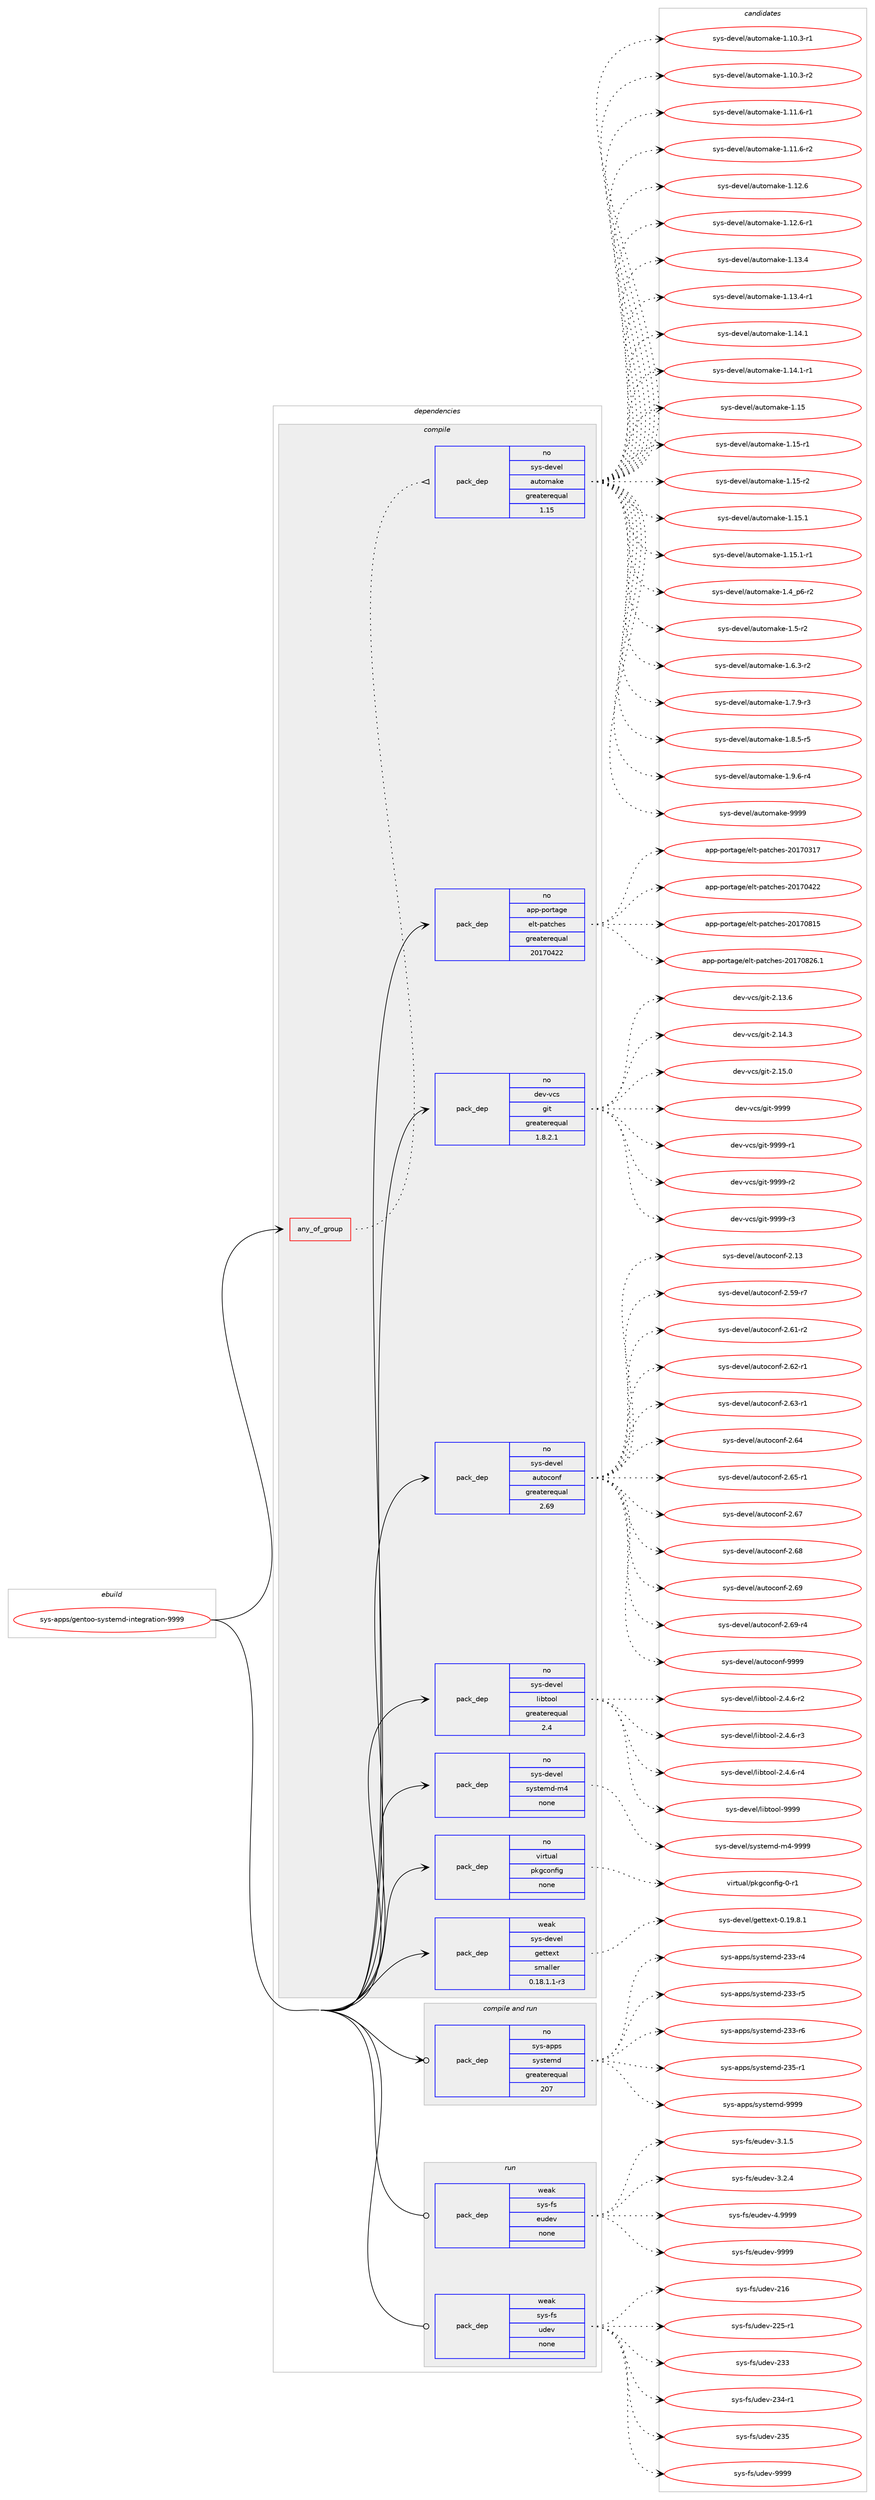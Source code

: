 digraph prolog {

# *************
# Graph options
# *************

newrank=true;
concentrate=true;
compound=true;
graph [rankdir=LR,fontname=Helvetica,fontsize=10,ranksep=1.5];#, ranksep=2.5, nodesep=0.2];
edge  [arrowhead=vee];
node  [fontname=Helvetica,fontsize=10];

# **********
# The ebuild
# **********

subgraph cluster_leftcol {
color=gray;
rank=same;
label=<<i>ebuild</i>>;
id [label="sys-apps/gentoo-systemd-integration-9999", color=red, width=4, href="../sys-apps/gentoo-systemd-integration-9999.svg"];
}

# ****************
# The dependencies
# ****************

subgraph cluster_midcol {
color=gray;
label=<<i>dependencies</i>>;
subgraph cluster_compile {
fillcolor="#eeeeee";
style=filled;
label=<<i>compile</i>>;
subgraph any7835 {
dependency469279 [label=<<TABLE BORDER="0" CELLBORDER="1" CELLSPACING="0" CELLPADDING="4"><TR><TD CELLPADDING="10">any_of_group</TD></TR></TABLE>>, shape=none, color=red];subgraph pack348203 {
dependency469280 [label=<<TABLE BORDER="0" CELLBORDER="1" CELLSPACING="0" CELLPADDING="4" WIDTH="220"><TR><TD ROWSPAN="6" CELLPADDING="30">pack_dep</TD></TR><TR><TD WIDTH="110">no</TD></TR><TR><TD>sys-devel</TD></TR><TR><TD>automake</TD></TR><TR><TD>greaterequal</TD></TR><TR><TD>1.15</TD></TR></TABLE>>, shape=none, color=blue];
}
dependency469279:e -> dependency469280:w [weight=20,style="dotted",arrowhead="oinv"];
}
id:e -> dependency469279:w [weight=20,style="solid",arrowhead="vee"];
subgraph pack348204 {
dependency469281 [label=<<TABLE BORDER="0" CELLBORDER="1" CELLSPACING="0" CELLPADDING="4" WIDTH="220"><TR><TD ROWSPAN="6" CELLPADDING="30">pack_dep</TD></TR><TR><TD WIDTH="110">no</TD></TR><TR><TD>app-portage</TD></TR><TR><TD>elt-patches</TD></TR><TR><TD>greaterequal</TD></TR><TR><TD>20170422</TD></TR></TABLE>>, shape=none, color=blue];
}
id:e -> dependency469281:w [weight=20,style="solid",arrowhead="vee"];
subgraph pack348205 {
dependency469282 [label=<<TABLE BORDER="0" CELLBORDER="1" CELLSPACING="0" CELLPADDING="4" WIDTH="220"><TR><TD ROWSPAN="6" CELLPADDING="30">pack_dep</TD></TR><TR><TD WIDTH="110">no</TD></TR><TR><TD>dev-vcs</TD></TR><TR><TD>git</TD></TR><TR><TD>greaterequal</TD></TR><TR><TD>1.8.2.1</TD></TR></TABLE>>, shape=none, color=blue];
}
id:e -> dependency469282:w [weight=20,style="solid",arrowhead="vee"];
subgraph pack348206 {
dependency469283 [label=<<TABLE BORDER="0" CELLBORDER="1" CELLSPACING="0" CELLPADDING="4" WIDTH="220"><TR><TD ROWSPAN="6" CELLPADDING="30">pack_dep</TD></TR><TR><TD WIDTH="110">no</TD></TR><TR><TD>sys-devel</TD></TR><TR><TD>autoconf</TD></TR><TR><TD>greaterequal</TD></TR><TR><TD>2.69</TD></TR></TABLE>>, shape=none, color=blue];
}
id:e -> dependency469283:w [weight=20,style="solid",arrowhead="vee"];
subgraph pack348207 {
dependency469284 [label=<<TABLE BORDER="0" CELLBORDER="1" CELLSPACING="0" CELLPADDING="4" WIDTH="220"><TR><TD ROWSPAN="6" CELLPADDING="30">pack_dep</TD></TR><TR><TD WIDTH="110">no</TD></TR><TR><TD>sys-devel</TD></TR><TR><TD>libtool</TD></TR><TR><TD>greaterequal</TD></TR><TR><TD>2.4</TD></TR></TABLE>>, shape=none, color=blue];
}
id:e -> dependency469284:w [weight=20,style="solid",arrowhead="vee"];
subgraph pack348208 {
dependency469285 [label=<<TABLE BORDER="0" CELLBORDER="1" CELLSPACING="0" CELLPADDING="4" WIDTH="220"><TR><TD ROWSPAN="6" CELLPADDING="30">pack_dep</TD></TR><TR><TD WIDTH="110">no</TD></TR><TR><TD>sys-devel</TD></TR><TR><TD>systemd-m4</TD></TR><TR><TD>none</TD></TR><TR><TD></TD></TR></TABLE>>, shape=none, color=blue];
}
id:e -> dependency469285:w [weight=20,style="solid",arrowhead="vee"];
subgraph pack348209 {
dependency469286 [label=<<TABLE BORDER="0" CELLBORDER="1" CELLSPACING="0" CELLPADDING="4" WIDTH="220"><TR><TD ROWSPAN="6" CELLPADDING="30">pack_dep</TD></TR><TR><TD WIDTH="110">no</TD></TR><TR><TD>virtual</TD></TR><TR><TD>pkgconfig</TD></TR><TR><TD>none</TD></TR><TR><TD></TD></TR></TABLE>>, shape=none, color=blue];
}
id:e -> dependency469286:w [weight=20,style="solid",arrowhead="vee"];
subgraph pack348210 {
dependency469287 [label=<<TABLE BORDER="0" CELLBORDER="1" CELLSPACING="0" CELLPADDING="4" WIDTH="220"><TR><TD ROWSPAN="6" CELLPADDING="30">pack_dep</TD></TR><TR><TD WIDTH="110">weak</TD></TR><TR><TD>sys-devel</TD></TR><TR><TD>gettext</TD></TR><TR><TD>smaller</TD></TR><TR><TD>0.18.1.1-r3</TD></TR></TABLE>>, shape=none, color=blue];
}
id:e -> dependency469287:w [weight=20,style="solid",arrowhead="vee"];
}
subgraph cluster_compileandrun {
fillcolor="#eeeeee";
style=filled;
label=<<i>compile and run</i>>;
subgraph pack348211 {
dependency469288 [label=<<TABLE BORDER="0" CELLBORDER="1" CELLSPACING="0" CELLPADDING="4" WIDTH="220"><TR><TD ROWSPAN="6" CELLPADDING="30">pack_dep</TD></TR><TR><TD WIDTH="110">no</TD></TR><TR><TD>sys-apps</TD></TR><TR><TD>systemd</TD></TR><TR><TD>greaterequal</TD></TR><TR><TD>207</TD></TR></TABLE>>, shape=none, color=blue];
}
id:e -> dependency469288:w [weight=20,style="solid",arrowhead="odotvee"];
}
subgraph cluster_run {
fillcolor="#eeeeee";
style=filled;
label=<<i>run</i>>;
subgraph pack348212 {
dependency469289 [label=<<TABLE BORDER="0" CELLBORDER="1" CELLSPACING="0" CELLPADDING="4" WIDTH="220"><TR><TD ROWSPAN="6" CELLPADDING="30">pack_dep</TD></TR><TR><TD WIDTH="110">weak</TD></TR><TR><TD>sys-fs</TD></TR><TR><TD>eudev</TD></TR><TR><TD>none</TD></TR><TR><TD></TD></TR></TABLE>>, shape=none, color=blue];
}
id:e -> dependency469289:w [weight=20,style="solid",arrowhead="odot"];
subgraph pack348213 {
dependency469290 [label=<<TABLE BORDER="0" CELLBORDER="1" CELLSPACING="0" CELLPADDING="4" WIDTH="220"><TR><TD ROWSPAN="6" CELLPADDING="30">pack_dep</TD></TR><TR><TD WIDTH="110">weak</TD></TR><TR><TD>sys-fs</TD></TR><TR><TD>udev</TD></TR><TR><TD>none</TD></TR><TR><TD></TD></TR></TABLE>>, shape=none, color=blue];
}
id:e -> dependency469290:w [weight=20,style="solid",arrowhead="odot"];
}
}

# **************
# The candidates
# **************

subgraph cluster_choices {
rank=same;
color=gray;
label=<<i>candidates</i>>;

subgraph choice348203 {
color=black;
nodesep=1;
choice11512111545100101118101108479711711611110997107101454946494846514511449 [label="sys-devel/automake-1.10.3-r1", color=red, width=4,href="../sys-devel/automake-1.10.3-r1.svg"];
choice11512111545100101118101108479711711611110997107101454946494846514511450 [label="sys-devel/automake-1.10.3-r2", color=red, width=4,href="../sys-devel/automake-1.10.3-r2.svg"];
choice11512111545100101118101108479711711611110997107101454946494946544511449 [label="sys-devel/automake-1.11.6-r1", color=red, width=4,href="../sys-devel/automake-1.11.6-r1.svg"];
choice11512111545100101118101108479711711611110997107101454946494946544511450 [label="sys-devel/automake-1.11.6-r2", color=red, width=4,href="../sys-devel/automake-1.11.6-r2.svg"];
choice1151211154510010111810110847971171161111099710710145494649504654 [label="sys-devel/automake-1.12.6", color=red, width=4,href="../sys-devel/automake-1.12.6.svg"];
choice11512111545100101118101108479711711611110997107101454946495046544511449 [label="sys-devel/automake-1.12.6-r1", color=red, width=4,href="../sys-devel/automake-1.12.6-r1.svg"];
choice1151211154510010111810110847971171161111099710710145494649514652 [label="sys-devel/automake-1.13.4", color=red, width=4,href="../sys-devel/automake-1.13.4.svg"];
choice11512111545100101118101108479711711611110997107101454946495146524511449 [label="sys-devel/automake-1.13.4-r1", color=red, width=4,href="../sys-devel/automake-1.13.4-r1.svg"];
choice1151211154510010111810110847971171161111099710710145494649524649 [label="sys-devel/automake-1.14.1", color=red, width=4,href="../sys-devel/automake-1.14.1.svg"];
choice11512111545100101118101108479711711611110997107101454946495246494511449 [label="sys-devel/automake-1.14.1-r1", color=red, width=4,href="../sys-devel/automake-1.14.1-r1.svg"];
choice115121115451001011181011084797117116111109971071014549464953 [label="sys-devel/automake-1.15", color=red, width=4,href="../sys-devel/automake-1.15.svg"];
choice1151211154510010111810110847971171161111099710710145494649534511449 [label="sys-devel/automake-1.15-r1", color=red, width=4,href="../sys-devel/automake-1.15-r1.svg"];
choice1151211154510010111810110847971171161111099710710145494649534511450 [label="sys-devel/automake-1.15-r2", color=red, width=4,href="../sys-devel/automake-1.15-r2.svg"];
choice1151211154510010111810110847971171161111099710710145494649534649 [label="sys-devel/automake-1.15.1", color=red, width=4,href="../sys-devel/automake-1.15.1.svg"];
choice11512111545100101118101108479711711611110997107101454946495346494511449 [label="sys-devel/automake-1.15.1-r1", color=red, width=4,href="../sys-devel/automake-1.15.1-r1.svg"];
choice115121115451001011181011084797117116111109971071014549465295112544511450 [label="sys-devel/automake-1.4_p6-r2", color=red, width=4,href="../sys-devel/automake-1.4_p6-r2.svg"];
choice11512111545100101118101108479711711611110997107101454946534511450 [label="sys-devel/automake-1.5-r2", color=red, width=4,href="../sys-devel/automake-1.5-r2.svg"];
choice115121115451001011181011084797117116111109971071014549465446514511450 [label="sys-devel/automake-1.6.3-r2", color=red, width=4,href="../sys-devel/automake-1.6.3-r2.svg"];
choice115121115451001011181011084797117116111109971071014549465546574511451 [label="sys-devel/automake-1.7.9-r3", color=red, width=4,href="../sys-devel/automake-1.7.9-r3.svg"];
choice115121115451001011181011084797117116111109971071014549465646534511453 [label="sys-devel/automake-1.8.5-r5", color=red, width=4,href="../sys-devel/automake-1.8.5-r5.svg"];
choice115121115451001011181011084797117116111109971071014549465746544511452 [label="sys-devel/automake-1.9.6-r4", color=red, width=4,href="../sys-devel/automake-1.9.6-r4.svg"];
choice115121115451001011181011084797117116111109971071014557575757 [label="sys-devel/automake-9999", color=red, width=4,href="../sys-devel/automake-9999.svg"];
dependency469280:e -> choice11512111545100101118101108479711711611110997107101454946494846514511449:w [style=dotted,weight="100"];
dependency469280:e -> choice11512111545100101118101108479711711611110997107101454946494846514511450:w [style=dotted,weight="100"];
dependency469280:e -> choice11512111545100101118101108479711711611110997107101454946494946544511449:w [style=dotted,weight="100"];
dependency469280:e -> choice11512111545100101118101108479711711611110997107101454946494946544511450:w [style=dotted,weight="100"];
dependency469280:e -> choice1151211154510010111810110847971171161111099710710145494649504654:w [style=dotted,weight="100"];
dependency469280:e -> choice11512111545100101118101108479711711611110997107101454946495046544511449:w [style=dotted,weight="100"];
dependency469280:e -> choice1151211154510010111810110847971171161111099710710145494649514652:w [style=dotted,weight="100"];
dependency469280:e -> choice11512111545100101118101108479711711611110997107101454946495146524511449:w [style=dotted,weight="100"];
dependency469280:e -> choice1151211154510010111810110847971171161111099710710145494649524649:w [style=dotted,weight="100"];
dependency469280:e -> choice11512111545100101118101108479711711611110997107101454946495246494511449:w [style=dotted,weight="100"];
dependency469280:e -> choice115121115451001011181011084797117116111109971071014549464953:w [style=dotted,weight="100"];
dependency469280:e -> choice1151211154510010111810110847971171161111099710710145494649534511449:w [style=dotted,weight="100"];
dependency469280:e -> choice1151211154510010111810110847971171161111099710710145494649534511450:w [style=dotted,weight="100"];
dependency469280:e -> choice1151211154510010111810110847971171161111099710710145494649534649:w [style=dotted,weight="100"];
dependency469280:e -> choice11512111545100101118101108479711711611110997107101454946495346494511449:w [style=dotted,weight="100"];
dependency469280:e -> choice115121115451001011181011084797117116111109971071014549465295112544511450:w [style=dotted,weight="100"];
dependency469280:e -> choice11512111545100101118101108479711711611110997107101454946534511450:w [style=dotted,weight="100"];
dependency469280:e -> choice115121115451001011181011084797117116111109971071014549465446514511450:w [style=dotted,weight="100"];
dependency469280:e -> choice115121115451001011181011084797117116111109971071014549465546574511451:w [style=dotted,weight="100"];
dependency469280:e -> choice115121115451001011181011084797117116111109971071014549465646534511453:w [style=dotted,weight="100"];
dependency469280:e -> choice115121115451001011181011084797117116111109971071014549465746544511452:w [style=dotted,weight="100"];
dependency469280:e -> choice115121115451001011181011084797117116111109971071014557575757:w [style=dotted,weight="100"];
}
subgraph choice348204 {
color=black;
nodesep=1;
choice97112112451121111141169710310147101108116451129711699104101115455048495548514955 [label="app-portage/elt-patches-20170317", color=red, width=4,href="../app-portage/elt-patches-20170317.svg"];
choice97112112451121111141169710310147101108116451129711699104101115455048495548525050 [label="app-portage/elt-patches-20170422", color=red, width=4,href="../app-portage/elt-patches-20170422.svg"];
choice97112112451121111141169710310147101108116451129711699104101115455048495548564953 [label="app-portage/elt-patches-20170815", color=red, width=4,href="../app-portage/elt-patches-20170815.svg"];
choice971121124511211111411697103101471011081164511297116991041011154550484955485650544649 [label="app-portage/elt-patches-20170826.1", color=red, width=4,href="../app-portage/elt-patches-20170826.1.svg"];
dependency469281:e -> choice97112112451121111141169710310147101108116451129711699104101115455048495548514955:w [style=dotted,weight="100"];
dependency469281:e -> choice97112112451121111141169710310147101108116451129711699104101115455048495548525050:w [style=dotted,weight="100"];
dependency469281:e -> choice97112112451121111141169710310147101108116451129711699104101115455048495548564953:w [style=dotted,weight="100"];
dependency469281:e -> choice971121124511211111411697103101471011081164511297116991041011154550484955485650544649:w [style=dotted,weight="100"];
}
subgraph choice348205 {
color=black;
nodesep=1;
choice10010111845118991154710310511645504649514654 [label="dev-vcs/git-2.13.6", color=red, width=4,href="../dev-vcs/git-2.13.6.svg"];
choice10010111845118991154710310511645504649524651 [label="dev-vcs/git-2.14.3", color=red, width=4,href="../dev-vcs/git-2.14.3.svg"];
choice10010111845118991154710310511645504649534648 [label="dev-vcs/git-2.15.0", color=red, width=4,href="../dev-vcs/git-2.15.0.svg"];
choice1001011184511899115471031051164557575757 [label="dev-vcs/git-9999", color=red, width=4,href="../dev-vcs/git-9999.svg"];
choice10010111845118991154710310511645575757574511449 [label="dev-vcs/git-9999-r1", color=red, width=4,href="../dev-vcs/git-9999-r1.svg"];
choice10010111845118991154710310511645575757574511450 [label="dev-vcs/git-9999-r2", color=red, width=4,href="../dev-vcs/git-9999-r2.svg"];
choice10010111845118991154710310511645575757574511451 [label="dev-vcs/git-9999-r3", color=red, width=4,href="../dev-vcs/git-9999-r3.svg"];
dependency469282:e -> choice10010111845118991154710310511645504649514654:w [style=dotted,weight="100"];
dependency469282:e -> choice10010111845118991154710310511645504649524651:w [style=dotted,weight="100"];
dependency469282:e -> choice10010111845118991154710310511645504649534648:w [style=dotted,weight="100"];
dependency469282:e -> choice1001011184511899115471031051164557575757:w [style=dotted,weight="100"];
dependency469282:e -> choice10010111845118991154710310511645575757574511449:w [style=dotted,weight="100"];
dependency469282:e -> choice10010111845118991154710310511645575757574511450:w [style=dotted,weight="100"];
dependency469282:e -> choice10010111845118991154710310511645575757574511451:w [style=dotted,weight="100"];
}
subgraph choice348206 {
color=black;
nodesep=1;
choice115121115451001011181011084797117116111991111101024550464951 [label="sys-devel/autoconf-2.13", color=red, width=4,href="../sys-devel/autoconf-2.13.svg"];
choice1151211154510010111810110847971171161119911111010245504653574511455 [label="sys-devel/autoconf-2.59-r7", color=red, width=4,href="../sys-devel/autoconf-2.59-r7.svg"];
choice1151211154510010111810110847971171161119911111010245504654494511450 [label="sys-devel/autoconf-2.61-r2", color=red, width=4,href="../sys-devel/autoconf-2.61-r2.svg"];
choice1151211154510010111810110847971171161119911111010245504654504511449 [label="sys-devel/autoconf-2.62-r1", color=red, width=4,href="../sys-devel/autoconf-2.62-r1.svg"];
choice1151211154510010111810110847971171161119911111010245504654514511449 [label="sys-devel/autoconf-2.63-r1", color=red, width=4,href="../sys-devel/autoconf-2.63-r1.svg"];
choice115121115451001011181011084797117116111991111101024550465452 [label="sys-devel/autoconf-2.64", color=red, width=4,href="../sys-devel/autoconf-2.64.svg"];
choice1151211154510010111810110847971171161119911111010245504654534511449 [label="sys-devel/autoconf-2.65-r1", color=red, width=4,href="../sys-devel/autoconf-2.65-r1.svg"];
choice115121115451001011181011084797117116111991111101024550465455 [label="sys-devel/autoconf-2.67", color=red, width=4,href="../sys-devel/autoconf-2.67.svg"];
choice115121115451001011181011084797117116111991111101024550465456 [label="sys-devel/autoconf-2.68", color=red, width=4,href="../sys-devel/autoconf-2.68.svg"];
choice115121115451001011181011084797117116111991111101024550465457 [label="sys-devel/autoconf-2.69", color=red, width=4,href="../sys-devel/autoconf-2.69.svg"];
choice1151211154510010111810110847971171161119911111010245504654574511452 [label="sys-devel/autoconf-2.69-r4", color=red, width=4,href="../sys-devel/autoconf-2.69-r4.svg"];
choice115121115451001011181011084797117116111991111101024557575757 [label="sys-devel/autoconf-9999", color=red, width=4,href="../sys-devel/autoconf-9999.svg"];
dependency469283:e -> choice115121115451001011181011084797117116111991111101024550464951:w [style=dotted,weight="100"];
dependency469283:e -> choice1151211154510010111810110847971171161119911111010245504653574511455:w [style=dotted,weight="100"];
dependency469283:e -> choice1151211154510010111810110847971171161119911111010245504654494511450:w [style=dotted,weight="100"];
dependency469283:e -> choice1151211154510010111810110847971171161119911111010245504654504511449:w [style=dotted,weight="100"];
dependency469283:e -> choice1151211154510010111810110847971171161119911111010245504654514511449:w [style=dotted,weight="100"];
dependency469283:e -> choice115121115451001011181011084797117116111991111101024550465452:w [style=dotted,weight="100"];
dependency469283:e -> choice1151211154510010111810110847971171161119911111010245504654534511449:w [style=dotted,weight="100"];
dependency469283:e -> choice115121115451001011181011084797117116111991111101024550465455:w [style=dotted,weight="100"];
dependency469283:e -> choice115121115451001011181011084797117116111991111101024550465456:w [style=dotted,weight="100"];
dependency469283:e -> choice115121115451001011181011084797117116111991111101024550465457:w [style=dotted,weight="100"];
dependency469283:e -> choice1151211154510010111810110847971171161119911111010245504654574511452:w [style=dotted,weight="100"];
dependency469283:e -> choice115121115451001011181011084797117116111991111101024557575757:w [style=dotted,weight="100"];
}
subgraph choice348207 {
color=black;
nodesep=1;
choice1151211154510010111810110847108105981161111111084550465246544511450 [label="sys-devel/libtool-2.4.6-r2", color=red, width=4,href="../sys-devel/libtool-2.4.6-r2.svg"];
choice1151211154510010111810110847108105981161111111084550465246544511451 [label="sys-devel/libtool-2.4.6-r3", color=red, width=4,href="../sys-devel/libtool-2.4.6-r3.svg"];
choice1151211154510010111810110847108105981161111111084550465246544511452 [label="sys-devel/libtool-2.4.6-r4", color=red, width=4,href="../sys-devel/libtool-2.4.6-r4.svg"];
choice1151211154510010111810110847108105981161111111084557575757 [label="sys-devel/libtool-9999", color=red, width=4,href="../sys-devel/libtool-9999.svg"];
dependency469284:e -> choice1151211154510010111810110847108105981161111111084550465246544511450:w [style=dotted,weight="100"];
dependency469284:e -> choice1151211154510010111810110847108105981161111111084550465246544511451:w [style=dotted,weight="100"];
dependency469284:e -> choice1151211154510010111810110847108105981161111111084550465246544511452:w [style=dotted,weight="100"];
dependency469284:e -> choice1151211154510010111810110847108105981161111111084557575757:w [style=dotted,weight="100"];
}
subgraph choice348208 {
color=black;
nodesep=1;
choice115121115451001011181011084711512111511610110910045109524557575757 [label="sys-devel/systemd-m4-9999", color=red, width=4,href="../sys-devel/systemd-m4-9999.svg"];
dependency469285:e -> choice115121115451001011181011084711512111511610110910045109524557575757:w [style=dotted,weight="100"];
}
subgraph choice348209 {
color=black;
nodesep=1;
choice11810511411611797108471121071039911111010210510345484511449 [label="virtual/pkgconfig-0-r1", color=red, width=4,href="../virtual/pkgconfig-0-r1.svg"];
dependency469286:e -> choice11810511411611797108471121071039911111010210510345484511449:w [style=dotted,weight="100"];
}
subgraph choice348210 {
color=black;
nodesep=1;
choice1151211154510010111810110847103101116116101120116454846495746564649 [label="sys-devel/gettext-0.19.8.1", color=red, width=4,href="../sys-devel/gettext-0.19.8.1.svg"];
dependency469287:e -> choice1151211154510010111810110847103101116116101120116454846495746564649:w [style=dotted,weight="100"];
}
subgraph choice348211 {
color=black;
nodesep=1;
choice115121115459711211211547115121115116101109100455051514511452 [label="sys-apps/systemd-233-r4", color=red, width=4,href="../sys-apps/systemd-233-r4.svg"];
choice115121115459711211211547115121115116101109100455051514511453 [label="sys-apps/systemd-233-r5", color=red, width=4,href="../sys-apps/systemd-233-r5.svg"];
choice115121115459711211211547115121115116101109100455051514511454 [label="sys-apps/systemd-233-r6", color=red, width=4,href="../sys-apps/systemd-233-r6.svg"];
choice115121115459711211211547115121115116101109100455051534511449 [label="sys-apps/systemd-235-r1", color=red, width=4,href="../sys-apps/systemd-235-r1.svg"];
choice1151211154597112112115471151211151161011091004557575757 [label="sys-apps/systemd-9999", color=red, width=4,href="../sys-apps/systemd-9999.svg"];
dependency469288:e -> choice115121115459711211211547115121115116101109100455051514511452:w [style=dotted,weight="100"];
dependency469288:e -> choice115121115459711211211547115121115116101109100455051514511453:w [style=dotted,weight="100"];
dependency469288:e -> choice115121115459711211211547115121115116101109100455051514511454:w [style=dotted,weight="100"];
dependency469288:e -> choice115121115459711211211547115121115116101109100455051534511449:w [style=dotted,weight="100"];
dependency469288:e -> choice1151211154597112112115471151211151161011091004557575757:w [style=dotted,weight="100"];
}
subgraph choice348212 {
color=black;
nodesep=1;
choice1151211154510211547101117100101118455146494653 [label="sys-fs/eudev-3.1.5", color=red, width=4,href="../sys-fs/eudev-3.1.5.svg"];
choice1151211154510211547101117100101118455146504652 [label="sys-fs/eudev-3.2.4", color=red, width=4,href="../sys-fs/eudev-3.2.4.svg"];
choice115121115451021154710111710010111845524657575757 [label="sys-fs/eudev-4.9999", color=red, width=4,href="../sys-fs/eudev-4.9999.svg"];
choice11512111545102115471011171001011184557575757 [label="sys-fs/eudev-9999", color=red, width=4,href="../sys-fs/eudev-9999.svg"];
dependency469289:e -> choice1151211154510211547101117100101118455146494653:w [style=dotted,weight="100"];
dependency469289:e -> choice1151211154510211547101117100101118455146504652:w [style=dotted,weight="100"];
dependency469289:e -> choice115121115451021154710111710010111845524657575757:w [style=dotted,weight="100"];
dependency469289:e -> choice11512111545102115471011171001011184557575757:w [style=dotted,weight="100"];
}
subgraph choice348213 {
color=black;
nodesep=1;
choice115121115451021154711710010111845504954 [label="sys-fs/udev-216", color=red, width=4,href="../sys-fs/udev-216.svg"];
choice1151211154510211547117100101118455050534511449 [label="sys-fs/udev-225-r1", color=red, width=4,href="../sys-fs/udev-225-r1.svg"];
choice115121115451021154711710010111845505151 [label="sys-fs/udev-233", color=red, width=4,href="../sys-fs/udev-233.svg"];
choice1151211154510211547117100101118455051524511449 [label="sys-fs/udev-234-r1", color=red, width=4,href="../sys-fs/udev-234-r1.svg"];
choice115121115451021154711710010111845505153 [label="sys-fs/udev-235", color=red, width=4,href="../sys-fs/udev-235.svg"];
choice11512111545102115471171001011184557575757 [label="sys-fs/udev-9999", color=red, width=4,href="../sys-fs/udev-9999.svg"];
dependency469290:e -> choice115121115451021154711710010111845504954:w [style=dotted,weight="100"];
dependency469290:e -> choice1151211154510211547117100101118455050534511449:w [style=dotted,weight="100"];
dependency469290:e -> choice115121115451021154711710010111845505151:w [style=dotted,weight="100"];
dependency469290:e -> choice1151211154510211547117100101118455051524511449:w [style=dotted,weight="100"];
dependency469290:e -> choice115121115451021154711710010111845505153:w [style=dotted,weight="100"];
dependency469290:e -> choice11512111545102115471171001011184557575757:w [style=dotted,weight="100"];
}
}

}
